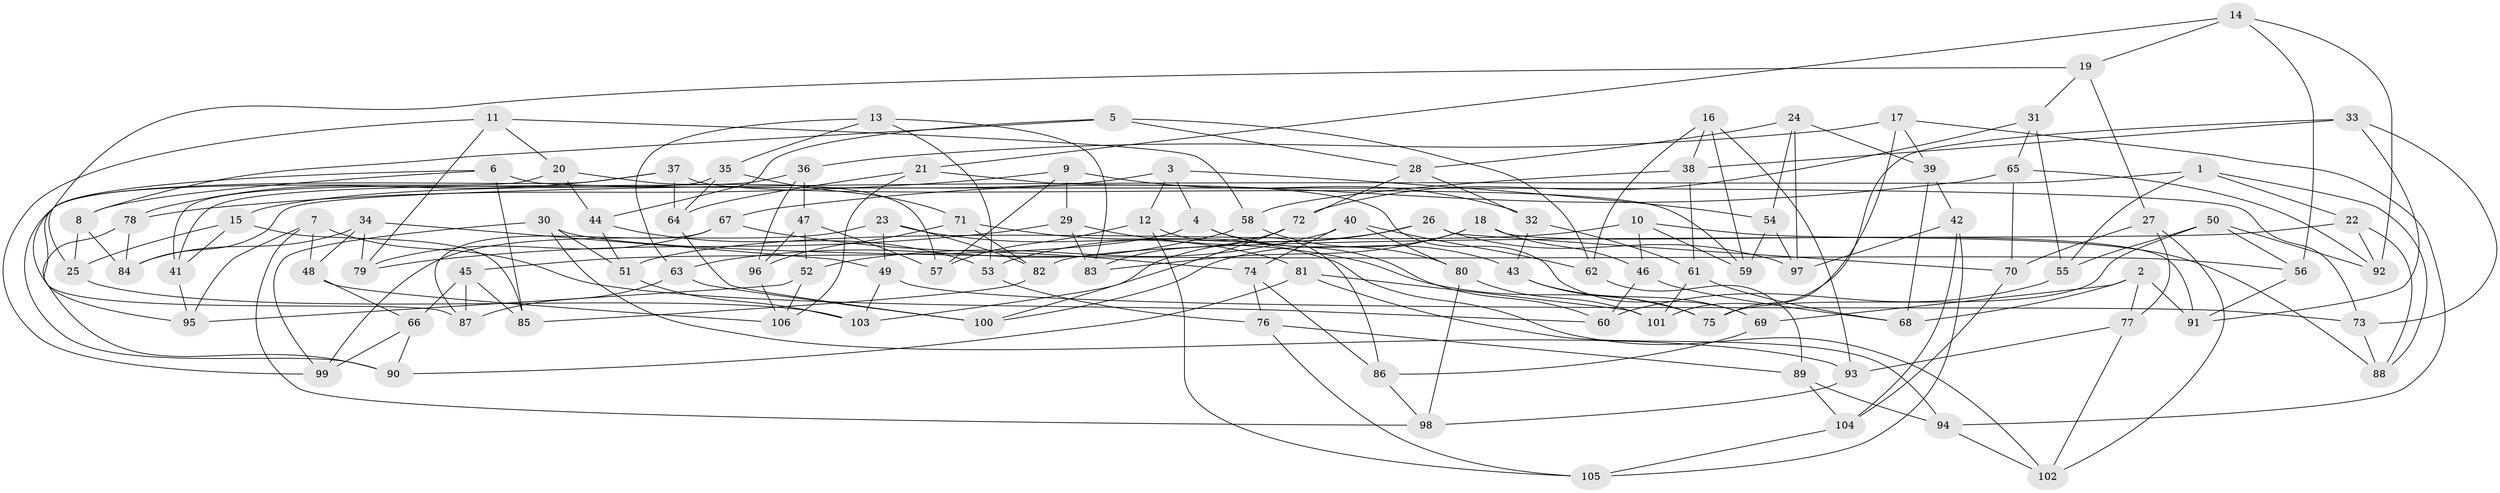 // coarse degree distribution, {4: 0.4716981132075472, 8: 0.05660377358490566, 10: 0.05660377358490566, 6: 0.22641509433962265, 14: 0.03773584905660377, 9: 0.03773584905660377, 5: 0.05660377358490566, 7: 0.018867924528301886, 3: 0.03773584905660377}
// Generated by graph-tools (version 1.1) at 2025/21/03/04/25 18:21:01]
// undirected, 106 vertices, 212 edges
graph export_dot {
graph [start="1"]
  node [color=gray90,style=filled];
  1;
  2;
  3;
  4;
  5;
  6;
  7;
  8;
  9;
  10;
  11;
  12;
  13;
  14;
  15;
  16;
  17;
  18;
  19;
  20;
  21;
  22;
  23;
  24;
  25;
  26;
  27;
  28;
  29;
  30;
  31;
  32;
  33;
  34;
  35;
  36;
  37;
  38;
  39;
  40;
  41;
  42;
  43;
  44;
  45;
  46;
  47;
  48;
  49;
  50;
  51;
  52;
  53;
  54;
  55;
  56;
  57;
  58;
  59;
  60;
  61;
  62;
  63;
  64;
  65;
  66;
  67;
  68;
  69;
  70;
  71;
  72;
  73;
  74;
  75;
  76;
  77;
  78;
  79;
  80;
  81;
  82;
  83;
  84;
  85;
  86;
  87;
  88;
  89;
  90;
  91;
  92;
  93;
  94;
  95;
  96;
  97;
  98;
  99;
  100;
  101;
  102;
  103;
  104;
  105;
  106;
  1 -- 88;
  1 -- 22;
  1 -- 55;
  1 -- 84;
  2 -- 68;
  2 -- 77;
  2 -- 91;
  2 -- 69;
  3 -- 12;
  3 -- 54;
  3 -- 15;
  3 -- 4;
  4 -- 43;
  4 -- 60;
  4 -- 45;
  5 -- 28;
  5 -- 8;
  5 -- 44;
  5 -- 62;
  6 -- 73;
  6 -- 87;
  6 -- 8;
  6 -- 85;
  7 -- 48;
  7 -- 60;
  7 -- 95;
  7 -- 98;
  8 -- 25;
  8 -- 84;
  9 -- 32;
  9 -- 57;
  9 -- 78;
  9 -- 29;
  10 -- 59;
  10 -- 51;
  10 -- 88;
  10 -- 46;
  11 -- 79;
  11 -- 99;
  11 -- 58;
  11 -- 20;
  12 -- 86;
  12 -- 105;
  12 -- 57;
  13 -- 63;
  13 -- 53;
  13 -- 83;
  13 -- 35;
  14 -- 19;
  14 -- 21;
  14 -- 92;
  14 -- 56;
  15 -- 85;
  15 -- 41;
  15 -- 25;
  16 -- 38;
  16 -- 93;
  16 -- 62;
  16 -- 59;
  17 -- 39;
  17 -- 94;
  17 -- 75;
  17 -- 36;
  18 -- 46;
  18 -- 100;
  18 -- 91;
  18 -- 83;
  19 -- 31;
  19 -- 27;
  19 -- 25;
  20 -- 95;
  20 -- 57;
  20 -- 44;
  21 -- 64;
  21 -- 106;
  21 -- 69;
  22 -- 82;
  22 -- 92;
  22 -- 88;
  23 -- 82;
  23 -- 99;
  23 -- 49;
  23 -- 81;
  24 -- 28;
  24 -- 54;
  24 -- 97;
  24 -- 39;
  25 -- 103;
  26 -- 103;
  26 -- 53;
  26 -- 70;
  26 -- 97;
  27 -- 77;
  27 -- 102;
  27 -- 70;
  28 -- 72;
  28 -- 32;
  29 -- 75;
  29 -- 79;
  29 -- 83;
  30 -- 99;
  30 -- 56;
  30 -- 51;
  30 -- 93;
  31 -- 65;
  31 -- 55;
  31 -- 72;
  32 -- 43;
  32 -- 61;
  33 -- 73;
  33 -- 38;
  33 -- 91;
  33 -- 101;
  34 -- 49;
  34 -- 79;
  34 -- 84;
  34 -- 48;
  35 -- 41;
  35 -- 64;
  35 -- 71;
  36 -- 41;
  36 -- 47;
  36 -- 96;
  37 -- 59;
  37 -- 90;
  37 -- 64;
  37 -- 78;
  38 -- 61;
  38 -- 58;
  39 -- 68;
  39 -- 42;
  40 -- 62;
  40 -- 80;
  40 -- 52;
  40 -- 74;
  41 -- 95;
  42 -- 97;
  42 -- 105;
  42 -- 104;
  43 -- 69;
  43 -- 75;
  44 -- 53;
  44 -- 51;
  45 -- 66;
  45 -- 87;
  45 -- 85;
  46 -- 68;
  46 -- 60;
  47 -- 52;
  47 -- 96;
  47 -- 57;
  48 -- 66;
  48 -- 106;
  49 -- 103;
  49 -- 73;
  50 -- 56;
  50 -- 55;
  50 -- 75;
  50 -- 92;
  51 -- 103;
  52 -- 95;
  52 -- 106;
  53 -- 76;
  54 -- 97;
  54 -- 59;
  55 -- 60;
  56 -- 91;
  58 -- 80;
  58 -- 63;
  61 -- 101;
  61 -- 68;
  62 -- 89;
  63 -- 100;
  63 -- 87;
  64 -- 100;
  65 -- 70;
  65 -- 67;
  65 -- 92;
  66 -- 99;
  66 -- 90;
  67 -- 79;
  67 -- 74;
  67 -- 87;
  69 -- 86;
  70 -- 104;
  71 -- 102;
  71 -- 96;
  71 -- 82;
  72 -- 83;
  72 -- 100;
  73 -- 88;
  74 -- 76;
  74 -- 86;
  76 -- 105;
  76 -- 89;
  77 -- 102;
  77 -- 93;
  78 -- 90;
  78 -- 84;
  80 -- 101;
  80 -- 98;
  81 -- 94;
  81 -- 90;
  81 -- 101;
  82 -- 85;
  86 -- 98;
  89 -- 104;
  89 -- 94;
  93 -- 98;
  94 -- 102;
  96 -- 106;
  104 -- 105;
}
